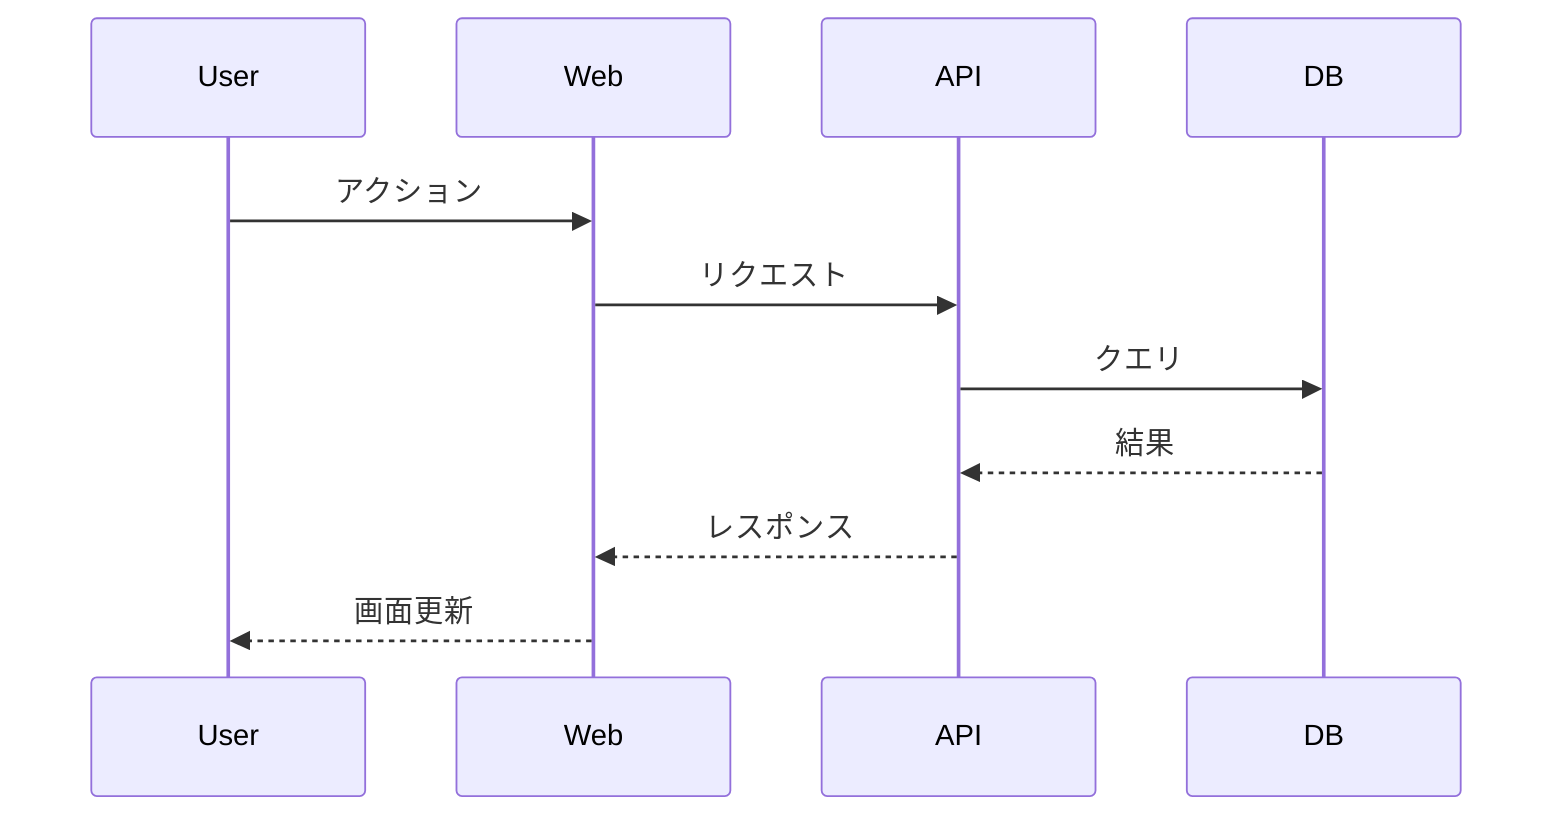 %% 034230 シーケンス図（<module>）
%% Mermaid 記法
sequenceDiagram
  participant U as User
  participant W as Web
  participant A as API
  participant D as DB
  U->>W: アクション
  W->>A: リクエスト
  A->>D: クエリ
  D-->>A: 結果
  A-->>W: レスポンス
  W-->>U: 画面更新